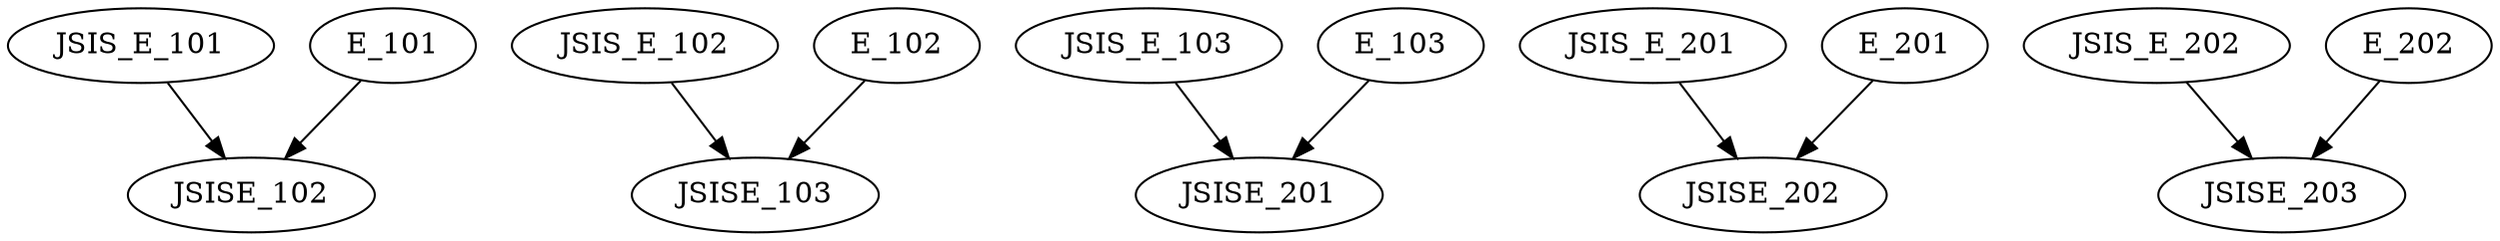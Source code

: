 digraph G {
    edge [color=black];
    JSIS_E_101 -> JSISE_102;
    E_101 -> JSISE_102;
    edge [color=black];
    JSIS_E_102 -> JSISE_103;
    E_102 -> JSISE_103;
    edge [color=black];
    JSIS_E_103 -> JSISE_201;
    E_103 -> JSISE_201;
    edge [color=black];
    JSIS_E_201 -> JSISE_202;
    E_201 -> JSISE_202;
    edge [color=black];
    JSIS_E_202 -> JSISE_203;
    E_202 -> JSISE_203;
}
